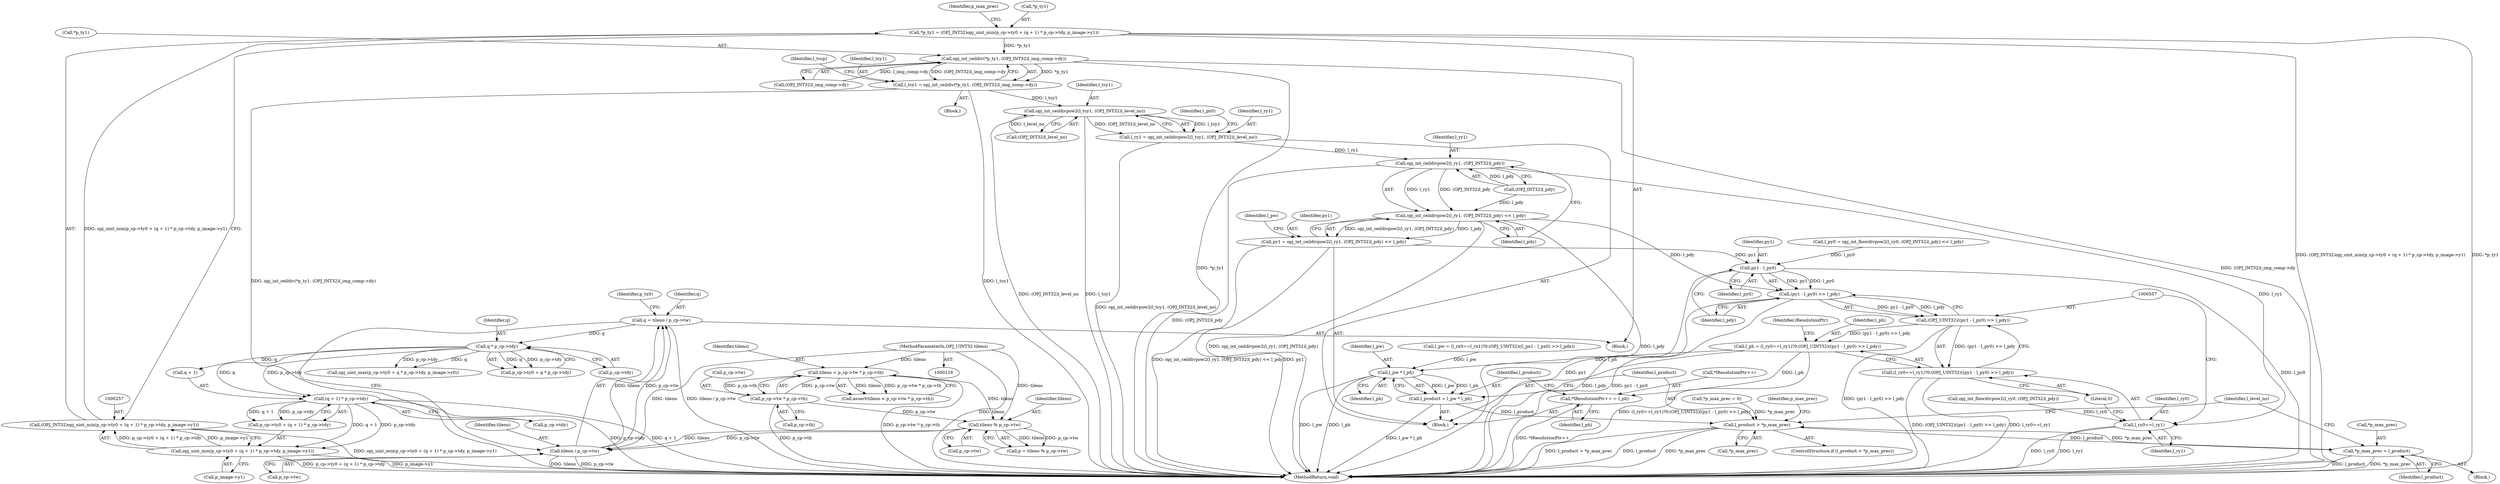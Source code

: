 digraph "0_openjpeg_5d00b719f4b93b1445e6fb4c766b9a9883c57949@pointer" {
"1000253" [label="(Call,*p_ty1 = (OPJ_INT32)opj_uint_min(p_cp->ty0 + (q + 1) * p_cp->tdy, p_image->y1))"];
"1000256" [label="(Call,(OPJ_INT32)opj_uint_min(p_cp->ty0 + (q + 1) * p_cp->tdy, p_image->y1))"];
"1000258" [label="(Call,opj_uint_min(p_cp->ty0 + (q + 1) * p_cp->tdy, p_image->y1))"];
"1000263" [label="(Call,(q + 1) * p_cp->tdy)"];
"1000245" [label="(Call,q * p_cp->tdy)"];
"1000190" [label="(Call,q = tileno / p_cp->tw)"];
"1000192" [label="(Call,tileno / p_cp->tw)"];
"1000185" [label="(Call,tileno % p_cp->tw)"];
"1000156" [label="(Call,tileno < p_cp->tw * p_cp->th)"];
"1000119" [label="(MethodParameterIn,OPJ_UINT32 tileno)"];
"1000158" [label="(Call,p_cp->tw * p_cp->th)"];
"1000356" [label="(Call,opj_int_ceildiv(*p_ty1, (OPJ_INT32)l_img_comp->dy))"];
"1000354" [label="(Call,l_tcy1 = opj_int_ceildiv(*p_ty1, (OPJ_INT32)l_img_comp->dy))"];
"1000494" [label="(Call,opj_int_ceildivpow2(l_tcy1, (OPJ_INT32)l_level_no))"];
"1000492" [label="(Call,l_ry1 = opj_int_ceildivpow2(l_tcy1, (OPJ_INT32)l_level_no))"];
"1000529" [label="(Call,opj_int_ceildivpow2(l_ry1, (OPJ_INT32)l_pdy))"];
"1000528" [label="(Call,opj_int_ceildivpow2(l_ry1, (OPJ_INT32)l_pdy) << l_pdy)"];
"1000526" [label="(Call,py1 = opj_int_ceildivpow2(l_ry1, (OPJ_INT32)l_pdy) << l_pdy)"];
"1000559" [label="(Call,py1 - l_py0)"];
"1000558" [label="(Call,(py1 - l_py0) >> l_pdy)"];
"1000556" [label="(Call,(OPJ_UINT32)((py1 - l_py0) >> l_pdy))"];
"1000549" [label="(Call,l_ph = (l_ry0==l_ry1)?0:(OPJ_UINT32)((py1 - l_py0) >> l_pdy))"];
"1000568" [label="(Call,*lResolutionPtr++ = l_ph)"];
"1000575" [label="(Call,l_pw * l_ph)"];
"1000573" [label="(Call,l_product = l_pw * l_ph)"];
"1000579" [label="(Call,l_product > *p_max_prec)"];
"1000584" [label="(Call,*p_max_prec = l_product)"];
"1000551" [label="(Call,(l_ry0==l_ry1)?0:(OPJ_UINT32)((py1 - l_py0) >> l_pdy))"];
"1000552" [label="(Call,l_ry0==l_ry1)"];
"1000559" [label="(Call,py1 - l_py0)"];
"1000194" [label="(Call,p_cp->tw)"];
"1000357" [label="(Call,*p_ty1)"];
"1000554" [label="(Identifier,l_ry1)"];
"1000190" [label="(Call,q = tileno / p_cp->tw)"];
"1000581" [label="(Call,*p_max_prec)"];
"1000300" [label="(Block,)"];
"1000193" [label="(Identifier,tileno)"];
"1000253" [label="(Call,*p_ty1 = (OPJ_INT32)opj_uint_min(p_cp->ty0 + (q + 1) * p_cp->tdy, p_image->y1))"];
"1000584" [label="(Call,*p_max_prec = l_product)"];
"1000508" [label="(Call,l_py0 = opj_int_floordivpow2(l_ry0, (OPJ_INT32)l_pdy) << l_pdy)"];
"1000585" [label="(Call,*p_max_prec)"];
"1000529" [label="(Call,opj_int_ceildivpow2(l_ry1, (OPJ_INT32)l_pdy))"];
"1000589" [label="(Identifier,l_level_no)"];
"1000199" [label="(Identifier,p_tx0)"];
"1000159" [label="(Call,p_cp->tw)"];
"1000534" [label="(Identifier,l_pdy)"];
"1000568" [label="(Call,*lResolutionPtr++ = l_ph)"];
"1000396" [label="(Block,)"];
"1000562" [label="(Identifier,l_pdy)"];
"1000158" [label="(Call,p_cp->tw * p_cp->th)"];
"1000241" [label="(Call,p_cp->ty0 + q * p_cp->tdy)"];
"1000492" [label="(Call,l_ry1 = opj_int_ceildivpow2(l_tcy1, (OPJ_INT32)l_level_no))"];
"1000551" [label="(Call,(l_ry0==l_ry1)?0:(OPJ_UINT32)((py1 - l_py0) >> l_pdy))"];
"1000119" [label="(MethodParameterIn,OPJ_UINT32 tileno)"];
"1000577" [label="(Identifier,l_ph)"];
"1000530" [label="(Identifier,l_ry1)"];
"1000275" [label="(Identifier,p_max_prec)"];
"1000576" [label="(Identifier,l_pw)"];
"1000191" [label="(Identifier,q)"];
"1000496" [label="(Call,(OPJ_INT32)l_level_no)"];
"1000155" [label="(Call,assert(tileno < p_cp->tw * p_cp->th))"];
"1000579" [label="(Call,l_product > *p_max_prec)"];
"1000580" [label="(Identifier,l_product)"];
"1000156" [label="(Call,tileno < p_cp->tw * p_cp->th)"];
"1000558" [label="(Call,(py1 - l_py0) >> l_pdy)"];
"1000494" [label="(Call,opj_int_ceildivpow2(l_tcy1, (OPJ_INT32)l_level_no))"];
"1000586" [label="(Identifier,p_max_prec)"];
"1000566" [label="(Identifier,lResolutionPtr)"];
"1000556" [label="(Call,(OPJ_UINT32)((py1 - l_py0) >> l_pdy))"];
"1000578" [label="(ControlStructure,if (l_product > *p_max_prec))"];
"1000531" [label="(Call,(OPJ_INT32)l_pdy)"];
"1000258" [label="(Call,opj_uint_min(p_cp->ty0 + (q + 1) * p_cp->tdy, p_image->y1))"];
"1000526" [label="(Call,py1 = opj_int_ceildivpow2(l_ry1, (OPJ_INT32)l_pdy) << l_pdy)"];
"1000587" [label="(Identifier,l_product)"];
"1000246" [label="(Identifier,q)"];
"1000552" [label="(Call,l_ry0==l_ry1)"];
"1000162" [label="(Call,p_cp->th)"];
"1000561" [label="(Identifier,l_py0)"];
"1000263" [label="(Call,(q + 1) * p_cp->tdy)"];
"1000256" [label="(Call,(OPJ_INT32)opj_uint_min(p_cp->ty0 + (q + 1) * p_cp->tdy, p_image->y1))"];
"1000583" [label="(Block,)"];
"1000356" [label="(Call,opj_int_ceildiv(*p_ty1, (OPJ_INT32)l_img_comp->dy))"];
"1000157" [label="(Identifier,tileno)"];
"1000359" [label="(Call,(OPJ_INT32)l_img_comp->dy)"];
"1000536" [label="(Identifier,l_pw)"];
"1000553" [label="(Identifier,l_ry0)"];
"1000549" [label="(Call,l_ph = (l_ry0==l_ry1)?0:(OPJ_UINT32)((py1 - l_py0) >> l_pdy))"];
"1000555" [label="(Literal,0)"];
"1000367" [label="(Identifier,l_tccp)"];
"1000192" [label="(Call,tileno / p_cp->tw)"];
"1000528" [label="(Call,opj_int_ceildivpow2(l_ry1, (OPJ_INT32)l_pdy) << l_pdy)"];
"1000500" [label="(Identifier,l_px0)"];
"1000594" [label="(MethodReturn,void)"];
"1000264" [label="(Call,q + 1)"];
"1000183" [label="(Call,p = tileno % p_cp->tw)"];
"1000129" [label="(Block,)"];
"1000511" [label="(Call,opj_int_floordivpow2(l_ry0, (OPJ_INT32)l_pdy))"];
"1000535" [label="(Call,l_pw = (l_rx0==l_rx1)?0:(OPJ_UINT32)((l_px1 - l_px0) >> l_pdx))"];
"1000575" [label="(Call,l_pw * l_ph)"];
"1000185" [label="(Call,tileno % p_cp->tw)"];
"1000259" [label="(Call,p_cp->ty0 + (q + 1) * p_cp->tdy)"];
"1000495" [label="(Identifier,l_tcy1)"];
"1000573" [label="(Call,l_product = l_pw * l_ph)"];
"1000267" [label="(Call,p_cp->tdy)"];
"1000572" [label="(Identifier,l_ph)"];
"1000273" [label="(Call,*p_max_prec = 0)"];
"1000560" [label="(Identifier,py1)"];
"1000270" [label="(Call,p_image->y1)"];
"1000247" [label="(Call,p_cp->tdy)"];
"1000527" [label="(Identifier,py1)"];
"1000187" [label="(Call,p_cp->tw)"];
"1000493" [label="(Identifier,l_ry1)"];
"1000354" [label="(Call,l_tcy1 = opj_int_ceildiv(*p_ty1, (OPJ_INT32)l_img_comp->dy))"];
"1000254" [label="(Call,*p_ty1)"];
"1000574" [label="(Identifier,l_product)"];
"1000355" [label="(Identifier,l_tcy1)"];
"1000240" [label="(Call,opj_uint_max(p_cp->ty0 + q * p_cp->tdy, p_image->y0))"];
"1000569" [label="(Call,*lResolutionPtr++)"];
"1000245" [label="(Call,q * p_cp->tdy)"];
"1000550" [label="(Identifier,l_ph)"];
"1000186" [label="(Identifier,tileno)"];
"1000253" -> "1000129"  [label="AST: "];
"1000253" -> "1000256"  [label="CFG: "];
"1000254" -> "1000253"  [label="AST: "];
"1000256" -> "1000253"  [label="AST: "];
"1000275" -> "1000253"  [label="CFG: "];
"1000253" -> "1000594"  [label="DDG: *p_ty1"];
"1000253" -> "1000594"  [label="DDG: (OPJ_INT32)opj_uint_min(p_cp->ty0 + (q + 1) * p_cp->tdy, p_image->y1)"];
"1000256" -> "1000253"  [label="DDG: opj_uint_min(p_cp->ty0 + (q + 1) * p_cp->tdy, p_image->y1)"];
"1000253" -> "1000356"  [label="DDG: *p_ty1"];
"1000256" -> "1000258"  [label="CFG: "];
"1000257" -> "1000256"  [label="AST: "];
"1000258" -> "1000256"  [label="AST: "];
"1000256" -> "1000594"  [label="DDG: opj_uint_min(p_cp->ty0 + (q + 1) * p_cp->tdy, p_image->y1)"];
"1000258" -> "1000256"  [label="DDG: p_cp->ty0 + (q + 1) * p_cp->tdy"];
"1000258" -> "1000256"  [label="DDG: p_image->y1"];
"1000258" -> "1000270"  [label="CFG: "];
"1000259" -> "1000258"  [label="AST: "];
"1000270" -> "1000258"  [label="AST: "];
"1000258" -> "1000594"  [label="DDG: p_cp->ty0 + (q + 1) * p_cp->tdy"];
"1000258" -> "1000594"  [label="DDG: p_image->y1"];
"1000263" -> "1000258"  [label="DDG: q + 1"];
"1000263" -> "1000258"  [label="DDG: p_cp->tdy"];
"1000263" -> "1000259"  [label="AST: "];
"1000263" -> "1000267"  [label="CFG: "];
"1000264" -> "1000263"  [label="AST: "];
"1000267" -> "1000263"  [label="AST: "];
"1000259" -> "1000263"  [label="CFG: "];
"1000263" -> "1000594"  [label="DDG: p_cp->tdy"];
"1000263" -> "1000594"  [label="DDG: q + 1"];
"1000263" -> "1000259"  [label="DDG: q + 1"];
"1000263" -> "1000259"  [label="DDG: p_cp->tdy"];
"1000245" -> "1000263"  [label="DDG: q"];
"1000245" -> "1000263"  [label="DDG: p_cp->tdy"];
"1000245" -> "1000241"  [label="AST: "];
"1000245" -> "1000247"  [label="CFG: "];
"1000246" -> "1000245"  [label="AST: "];
"1000247" -> "1000245"  [label="AST: "];
"1000241" -> "1000245"  [label="CFG: "];
"1000245" -> "1000240"  [label="DDG: q"];
"1000245" -> "1000240"  [label="DDG: p_cp->tdy"];
"1000245" -> "1000241"  [label="DDG: q"];
"1000245" -> "1000241"  [label="DDG: p_cp->tdy"];
"1000190" -> "1000245"  [label="DDG: q"];
"1000245" -> "1000264"  [label="DDG: q"];
"1000190" -> "1000129"  [label="AST: "];
"1000190" -> "1000192"  [label="CFG: "];
"1000191" -> "1000190"  [label="AST: "];
"1000192" -> "1000190"  [label="AST: "];
"1000199" -> "1000190"  [label="CFG: "];
"1000190" -> "1000594"  [label="DDG: tileno / p_cp->tw"];
"1000192" -> "1000190"  [label="DDG: tileno"];
"1000192" -> "1000190"  [label="DDG: p_cp->tw"];
"1000192" -> "1000194"  [label="CFG: "];
"1000193" -> "1000192"  [label="AST: "];
"1000194" -> "1000192"  [label="AST: "];
"1000192" -> "1000594"  [label="DDG: p_cp->tw"];
"1000192" -> "1000594"  [label="DDG: tileno"];
"1000185" -> "1000192"  [label="DDG: tileno"];
"1000185" -> "1000192"  [label="DDG: p_cp->tw"];
"1000119" -> "1000192"  [label="DDG: tileno"];
"1000185" -> "1000183"  [label="AST: "];
"1000185" -> "1000187"  [label="CFG: "];
"1000186" -> "1000185"  [label="AST: "];
"1000187" -> "1000185"  [label="AST: "];
"1000183" -> "1000185"  [label="CFG: "];
"1000185" -> "1000183"  [label="DDG: tileno"];
"1000185" -> "1000183"  [label="DDG: p_cp->tw"];
"1000156" -> "1000185"  [label="DDG: tileno"];
"1000119" -> "1000185"  [label="DDG: tileno"];
"1000158" -> "1000185"  [label="DDG: p_cp->tw"];
"1000156" -> "1000155"  [label="AST: "];
"1000156" -> "1000158"  [label="CFG: "];
"1000157" -> "1000156"  [label="AST: "];
"1000158" -> "1000156"  [label="AST: "];
"1000155" -> "1000156"  [label="CFG: "];
"1000156" -> "1000594"  [label="DDG: p_cp->tw * p_cp->th"];
"1000156" -> "1000155"  [label="DDG: tileno"];
"1000156" -> "1000155"  [label="DDG: p_cp->tw * p_cp->th"];
"1000119" -> "1000156"  [label="DDG: tileno"];
"1000158" -> "1000156"  [label="DDG: p_cp->tw"];
"1000158" -> "1000156"  [label="DDG: p_cp->th"];
"1000119" -> "1000116"  [label="AST: "];
"1000119" -> "1000594"  [label="DDG: tileno"];
"1000158" -> "1000162"  [label="CFG: "];
"1000159" -> "1000158"  [label="AST: "];
"1000162" -> "1000158"  [label="AST: "];
"1000158" -> "1000594"  [label="DDG: p_cp->th"];
"1000356" -> "1000354"  [label="AST: "];
"1000356" -> "1000359"  [label="CFG: "];
"1000357" -> "1000356"  [label="AST: "];
"1000359" -> "1000356"  [label="AST: "];
"1000354" -> "1000356"  [label="CFG: "];
"1000356" -> "1000594"  [label="DDG: *p_ty1"];
"1000356" -> "1000594"  [label="DDG: (OPJ_INT32)l_img_comp->dy"];
"1000356" -> "1000354"  [label="DDG: *p_ty1"];
"1000356" -> "1000354"  [label="DDG: (OPJ_INT32)l_img_comp->dy"];
"1000359" -> "1000356"  [label="DDG: l_img_comp->dy"];
"1000354" -> "1000300"  [label="AST: "];
"1000355" -> "1000354"  [label="AST: "];
"1000367" -> "1000354"  [label="CFG: "];
"1000354" -> "1000594"  [label="DDG: opj_int_ceildiv(*p_ty1, (OPJ_INT32)l_img_comp->dy)"];
"1000354" -> "1000594"  [label="DDG: l_tcy1"];
"1000354" -> "1000494"  [label="DDG: l_tcy1"];
"1000494" -> "1000492"  [label="AST: "];
"1000494" -> "1000496"  [label="CFG: "];
"1000495" -> "1000494"  [label="AST: "];
"1000496" -> "1000494"  [label="AST: "];
"1000492" -> "1000494"  [label="CFG: "];
"1000494" -> "1000594"  [label="DDG: (OPJ_INT32)l_level_no"];
"1000494" -> "1000594"  [label="DDG: l_tcy1"];
"1000494" -> "1000492"  [label="DDG: l_tcy1"];
"1000494" -> "1000492"  [label="DDG: (OPJ_INT32)l_level_no"];
"1000496" -> "1000494"  [label="DDG: l_level_no"];
"1000492" -> "1000396"  [label="AST: "];
"1000493" -> "1000492"  [label="AST: "];
"1000500" -> "1000492"  [label="CFG: "];
"1000492" -> "1000594"  [label="DDG: opj_int_ceildivpow2(l_tcy1, (OPJ_INT32)l_level_no)"];
"1000492" -> "1000529"  [label="DDG: l_ry1"];
"1000529" -> "1000528"  [label="AST: "];
"1000529" -> "1000531"  [label="CFG: "];
"1000530" -> "1000529"  [label="AST: "];
"1000531" -> "1000529"  [label="AST: "];
"1000534" -> "1000529"  [label="CFG: "];
"1000529" -> "1000594"  [label="DDG: (OPJ_INT32)l_pdy"];
"1000529" -> "1000528"  [label="DDG: l_ry1"];
"1000529" -> "1000528"  [label="DDG: (OPJ_INT32)l_pdy"];
"1000531" -> "1000529"  [label="DDG: l_pdy"];
"1000529" -> "1000552"  [label="DDG: l_ry1"];
"1000528" -> "1000526"  [label="AST: "];
"1000528" -> "1000534"  [label="CFG: "];
"1000534" -> "1000528"  [label="AST: "];
"1000526" -> "1000528"  [label="CFG: "];
"1000528" -> "1000594"  [label="DDG: opj_int_ceildivpow2(l_ry1, (OPJ_INT32)l_pdy)"];
"1000528" -> "1000594"  [label="DDG: l_pdy"];
"1000528" -> "1000526"  [label="DDG: opj_int_ceildivpow2(l_ry1, (OPJ_INT32)l_pdy)"];
"1000528" -> "1000526"  [label="DDG: l_pdy"];
"1000531" -> "1000528"  [label="DDG: l_pdy"];
"1000528" -> "1000558"  [label="DDG: l_pdy"];
"1000526" -> "1000396"  [label="AST: "];
"1000527" -> "1000526"  [label="AST: "];
"1000536" -> "1000526"  [label="CFG: "];
"1000526" -> "1000594"  [label="DDG: opj_int_ceildivpow2(l_ry1, (OPJ_INT32)l_pdy) << l_pdy"];
"1000526" -> "1000594"  [label="DDG: py1"];
"1000526" -> "1000559"  [label="DDG: py1"];
"1000559" -> "1000558"  [label="AST: "];
"1000559" -> "1000561"  [label="CFG: "];
"1000560" -> "1000559"  [label="AST: "];
"1000561" -> "1000559"  [label="AST: "];
"1000562" -> "1000559"  [label="CFG: "];
"1000559" -> "1000594"  [label="DDG: py1"];
"1000559" -> "1000594"  [label="DDG: l_py0"];
"1000559" -> "1000558"  [label="DDG: py1"];
"1000559" -> "1000558"  [label="DDG: l_py0"];
"1000508" -> "1000559"  [label="DDG: l_py0"];
"1000558" -> "1000556"  [label="AST: "];
"1000558" -> "1000562"  [label="CFG: "];
"1000562" -> "1000558"  [label="AST: "];
"1000556" -> "1000558"  [label="CFG: "];
"1000558" -> "1000594"  [label="DDG: l_pdy"];
"1000558" -> "1000594"  [label="DDG: py1 - l_py0"];
"1000558" -> "1000556"  [label="DDG: py1 - l_py0"];
"1000558" -> "1000556"  [label="DDG: l_pdy"];
"1000556" -> "1000551"  [label="AST: "];
"1000557" -> "1000556"  [label="AST: "];
"1000551" -> "1000556"  [label="CFG: "];
"1000556" -> "1000594"  [label="DDG: (py1 - l_py0) >> l_pdy"];
"1000556" -> "1000549"  [label="DDG: (py1 - l_py0) >> l_pdy"];
"1000556" -> "1000551"  [label="DDG: (py1 - l_py0) >> l_pdy"];
"1000549" -> "1000396"  [label="AST: "];
"1000549" -> "1000551"  [label="CFG: "];
"1000550" -> "1000549"  [label="AST: "];
"1000551" -> "1000549"  [label="AST: "];
"1000566" -> "1000549"  [label="CFG: "];
"1000549" -> "1000594"  [label="DDG: (l_ry0==l_ry1)?0:(OPJ_UINT32)((py1 - l_py0) >> l_pdy)"];
"1000549" -> "1000568"  [label="DDG: l_ph"];
"1000549" -> "1000575"  [label="DDG: l_ph"];
"1000568" -> "1000396"  [label="AST: "];
"1000568" -> "1000572"  [label="CFG: "];
"1000569" -> "1000568"  [label="AST: "];
"1000572" -> "1000568"  [label="AST: "];
"1000574" -> "1000568"  [label="CFG: "];
"1000568" -> "1000594"  [label="DDG: *lResolutionPtr++"];
"1000575" -> "1000573"  [label="AST: "];
"1000575" -> "1000577"  [label="CFG: "];
"1000576" -> "1000575"  [label="AST: "];
"1000577" -> "1000575"  [label="AST: "];
"1000573" -> "1000575"  [label="CFG: "];
"1000575" -> "1000594"  [label="DDG: l_ph"];
"1000575" -> "1000594"  [label="DDG: l_pw"];
"1000575" -> "1000573"  [label="DDG: l_pw"];
"1000575" -> "1000573"  [label="DDG: l_ph"];
"1000535" -> "1000575"  [label="DDG: l_pw"];
"1000573" -> "1000396"  [label="AST: "];
"1000574" -> "1000573"  [label="AST: "];
"1000580" -> "1000573"  [label="CFG: "];
"1000573" -> "1000594"  [label="DDG: l_pw * l_ph"];
"1000573" -> "1000579"  [label="DDG: l_product"];
"1000579" -> "1000578"  [label="AST: "];
"1000579" -> "1000581"  [label="CFG: "];
"1000580" -> "1000579"  [label="AST: "];
"1000581" -> "1000579"  [label="AST: "];
"1000586" -> "1000579"  [label="CFG: "];
"1000589" -> "1000579"  [label="CFG: "];
"1000579" -> "1000594"  [label="DDG: l_product > *p_max_prec"];
"1000579" -> "1000594"  [label="DDG: l_product"];
"1000579" -> "1000594"  [label="DDG: *p_max_prec"];
"1000273" -> "1000579"  [label="DDG: *p_max_prec"];
"1000584" -> "1000579"  [label="DDG: *p_max_prec"];
"1000579" -> "1000584"  [label="DDG: l_product"];
"1000584" -> "1000583"  [label="AST: "];
"1000584" -> "1000587"  [label="CFG: "];
"1000585" -> "1000584"  [label="AST: "];
"1000587" -> "1000584"  [label="AST: "];
"1000589" -> "1000584"  [label="CFG: "];
"1000584" -> "1000594"  [label="DDG: l_product"];
"1000584" -> "1000594"  [label="DDG: *p_max_prec"];
"1000551" -> "1000555"  [label="CFG: "];
"1000552" -> "1000551"  [label="AST: "];
"1000555" -> "1000551"  [label="AST: "];
"1000551" -> "1000594"  [label="DDG: (OPJ_UINT32)((py1 - l_py0) >> l_pdy)"];
"1000551" -> "1000594"  [label="DDG: l_ry0==l_ry1"];
"1000552" -> "1000554"  [label="CFG: "];
"1000553" -> "1000552"  [label="AST: "];
"1000554" -> "1000552"  [label="AST: "];
"1000555" -> "1000552"  [label="CFG: "];
"1000557" -> "1000552"  [label="CFG: "];
"1000552" -> "1000594"  [label="DDG: l_ry0"];
"1000552" -> "1000594"  [label="DDG: l_ry1"];
"1000511" -> "1000552"  [label="DDG: l_ry0"];
}

